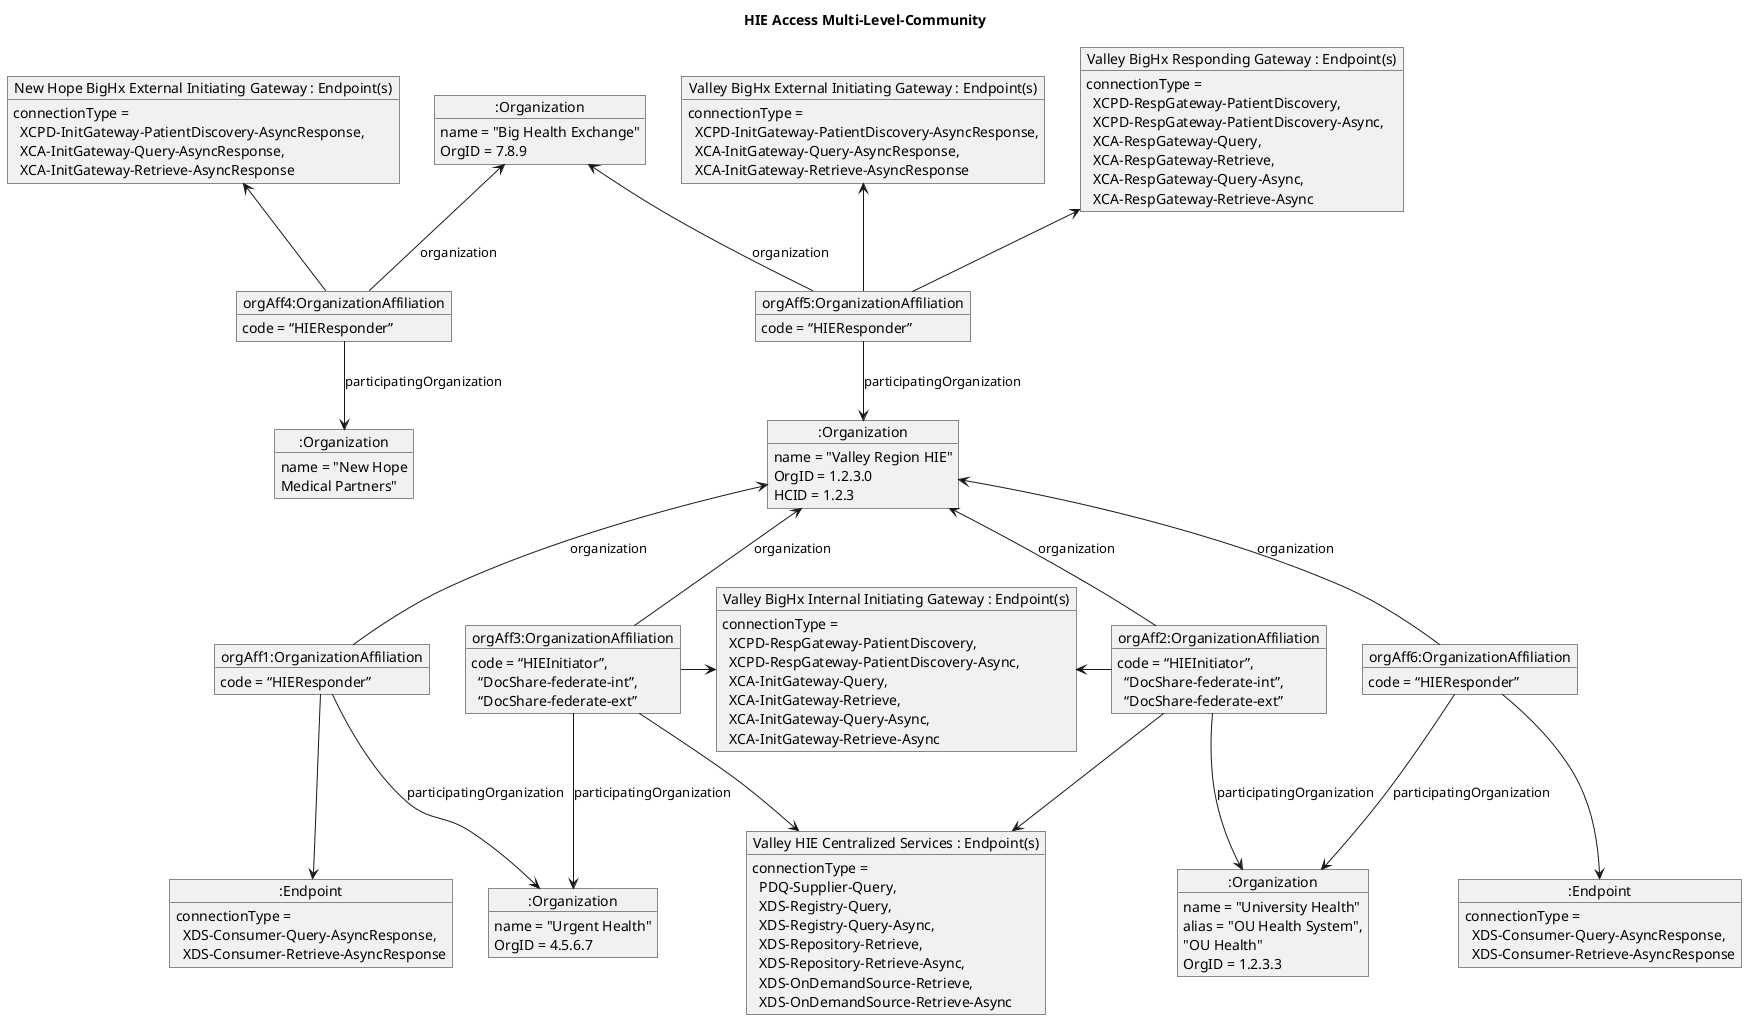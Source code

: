@startuml 

title "HIE Access Multi-Level-Community "
object ":Organization" as nhie
nhie : name = "Big Health Exchange"
nhie : OrgID = 7.8.9

object ":Organization" as Partners
Partners : name = "New Hope\nMedical Partners"

object "New Hope BigHx External Initiating Gateway : Endpoint(s)" as ig1
ig1 : connectionType =\n  XCPD-InitGateway-PatientDiscovery-AsyncResponse,\n  XCA-InitGateway-Query-AsyncResponse,\n  XCA-InitGateway-Retrieve-AsyncResponse

object "orgAff4:OrganizationAffiliation" as OrgAff4
OrgAff4 : code = “HIEResponder”
OrgAff4 --> Partners : participatingOrganization
nhie <-- OrgAff4 : organization
ig1 <-- OrgAff4

object ":Organization" as hie
hie : name = "Valley Region HIE"
hie : OrgID = 1.2.3.0
hie : HCID = 1.2.3

object "orgAff5:OrganizationAffiliation" as OrgAff5
OrgAff5 : code = “HIEResponder”
OrgAff5 --> hie : participatingOrganization
nhie <-- OrgAff5 : organization

object "Valley BigHx Responding Gateway : Endpoint(s)" as rg1
rg1 : connectionType = \n  XCPD-RespGateway-PatientDiscovery,\n  XCPD-RespGateway-PatientDiscovery-Async,\n  XCA-RespGateway-Query,\n  XCA-RespGateway-Retrieve,\n  XCA-RespGateway-Query-Async,\n  XCA-RespGateway-Retrieve-Async
rg1 <-- OrgAff5

object "Valley BigHx External Initiating Gateway : Endpoint(s)" as ig2
ig2 : connectionType =\n  XCPD-InitGateway-PatientDiscovery-AsyncResponse,\n  XCA-InitGateway-Query-AsyncResponse,\n  XCA-InitGateway-Retrieve-AsyncResponse
ig2 <-- OrgAff5

object "Valley BigHx Internal Initiating Gateway : Endpoint(s)" as ig3
ig3 : connectionType = \n  XCPD-RespGateway-PatientDiscovery,\n  XCPD-RespGateway-PatientDiscovery-Async,\n  XCA-InitGateway-Query,\n  XCA-InitGateway-Retrieve,\n  XCA-InitGateway-Query-Async,\n  XCA-InitGateway-Retrieve-Async

object "Valley HIE Centralized Services : Endpoint(s)" as hieEndpoints
hieEndpoints : connectionType = \n  PDQ-Supplier-Query,\n  XDS-Registry-Query,\n  XDS-Registry-Query-Async,\n  XDS-Repository-Retrieve,\n  XDS-Repository-Retrieve-Async,\n  XDS-OnDemandSource-Retrieve,\n  XDS-OnDemandSource-Retrieve-Async

object ":Organization" as OU
OU : name = "University Health"
OU : alias = "OU Health System",\n"OU Health"
OU : OrgID = 1.2.3.3

object ":Organization" as Urgent
Urgent : name = "Urgent Health"
Urgent : OrgID = 4.5.6.7

object "orgAff1:OrganizationAffiliation" as OrgAff1
OrgAff1 : code = “HIEResponder”
OrgAff1 --> Urgent : participatingOrganization
hie <-- OrgAff1 : organization

object "orgAff2:OrganizationAffiliation" as OrgAff2
OrgAff2 : code = “HIEInitiator”,\n  “DocShare-federate-int”,\n  “DocShare-federate-ext”
OrgAff2 --> OU : participatingOrganization
hie <-- OrgAff2 : organization
ig3 <- OrgAff2
OrgAff2 -> hieEndpoints

object "orgAff3:OrganizationAffiliation" as OrgAff3
OrgAff3 : code = “HIEInitiator”,\n  “DocShare-federate-int”,\n  “DocShare-federate-ext”
OrgAff3 --> Urgent : participatingOrganization
hie <-- OrgAff3 : organization
OrgAff3 -> ig3
OrgAff3 -> hieEndpoints

object "orgAff6:OrganizationAffiliation" as OrgAff6
OrgAff6 : code = “HIEResponder”
OrgAff6 --> OU : participatingOrganization
hie <-- OrgAff6 : organization

ig3 -[hidden]- hieEndpoints
OrgAff1 -[hidden] OrgAff3

object ":Endpoint" as con2
con2 : connectionType = \n  XDS-Consumer-Query-AsyncResponse,\n  XDS-Consumer-Retrieve-AsyncResponse
OrgAff6 --> con2

object ":Endpoint" as con3
con3 : connectionType = \n  XDS-Consumer-Query-AsyncResponse,\n  XDS-Consumer-Retrieve-AsyncResponse
OrgAff1 --> con3

@enduml